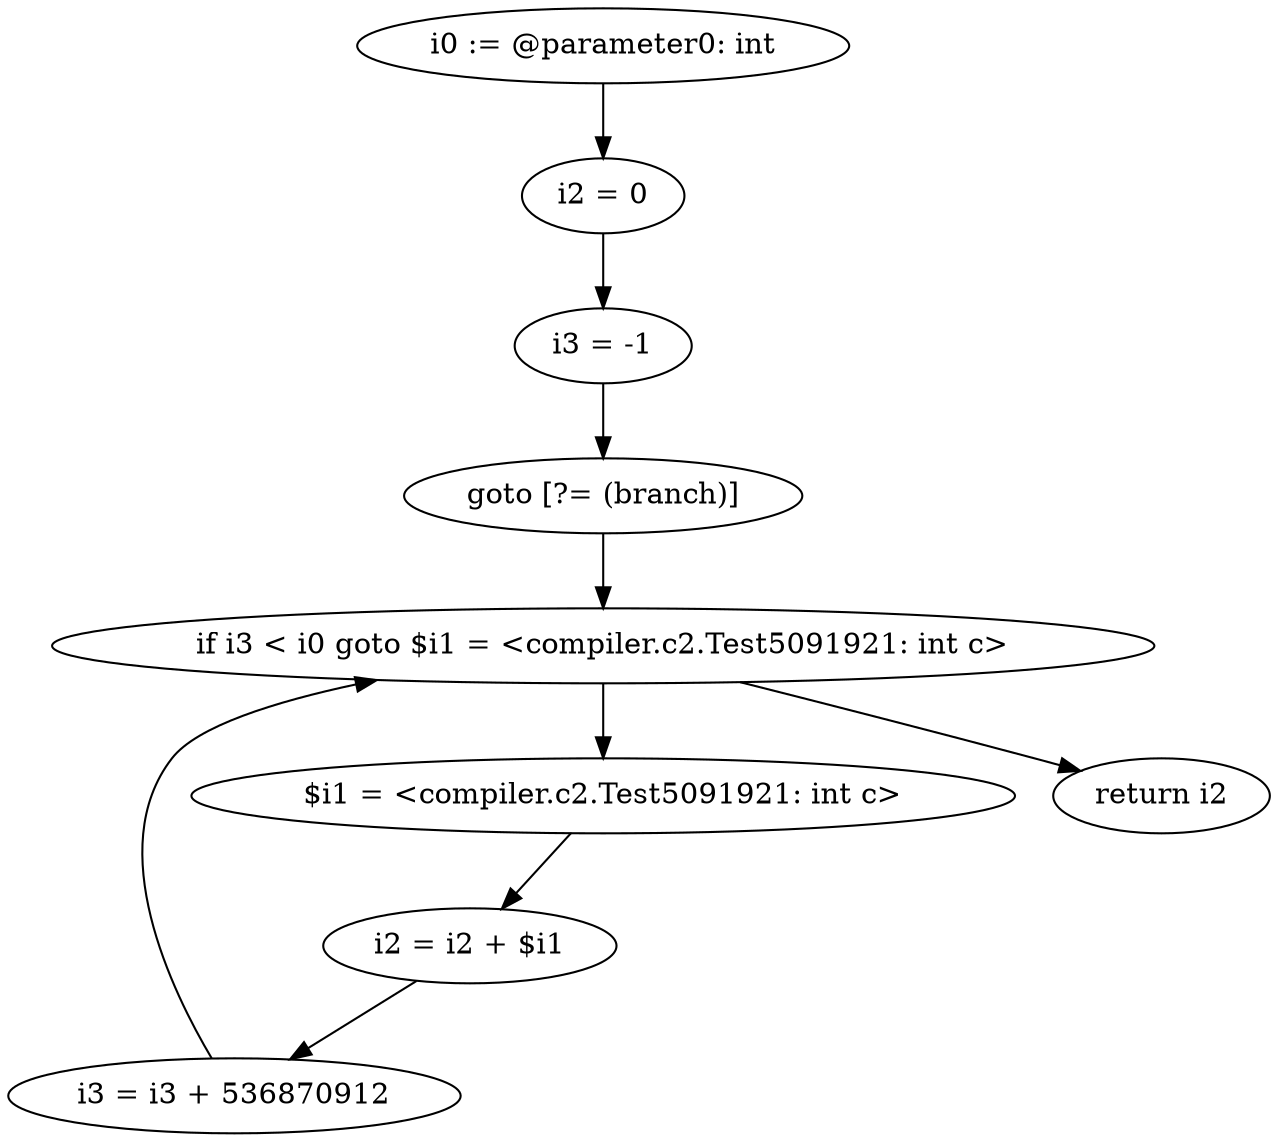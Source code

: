 digraph "unitGraph" {
    "i0 := @parameter0: int"
    "i2 = 0"
    "i3 = -1"
    "goto [?= (branch)]"
    "$i1 = <compiler.c2.Test5091921: int c>"
    "i2 = i2 + $i1"
    "i3 = i3 + 536870912"
    "if i3 < i0 goto $i1 = <compiler.c2.Test5091921: int c>"
    "return i2"
    "i0 := @parameter0: int"->"i2 = 0";
    "i2 = 0"->"i3 = -1";
    "i3 = -1"->"goto [?= (branch)]";
    "goto [?= (branch)]"->"if i3 < i0 goto $i1 = <compiler.c2.Test5091921: int c>";
    "$i1 = <compiler.c2.Test5091921: int c>"->"i2 = i2 + $i1";
    "i2 = i2 + $i1"->"i3 = i3 + 536870912";
    "i3 = i3 + 536870912"->"if i3 < i0 goto $i1 = <compiler.c2.Test5091921: int c>";
    "if i3 < i0 goto $i1 = <compiler.c2.Test5091921: int c>"->"return i2";
    "if i3 < i0 goto $i1 = <compiler.c2.Test5091921: int c>"->"$i1 = <compiler.c2.Test5091921: int c>";
}
